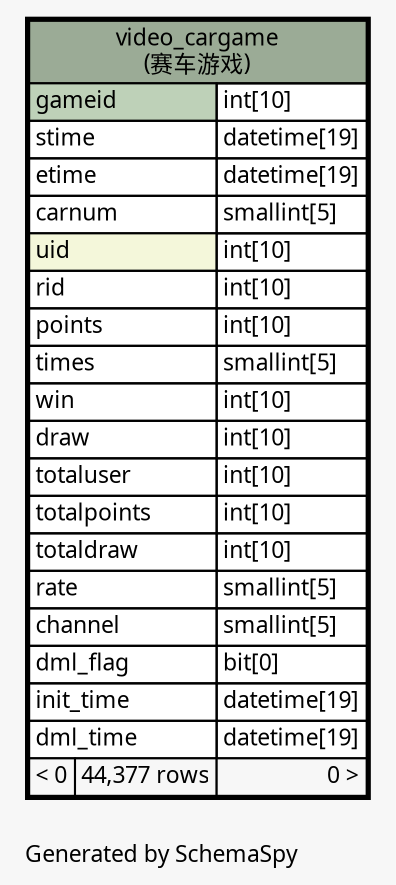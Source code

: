 // dot 2.26.0 on Linux 2.6.32-504.3.3.el6.x86_64
// SchemaSpy rev Unknown
digraph "oneDegreeRelationshipsDiagram" {
  graph [
    rankdir="RL"
    bgcolor="#f7f7f7"
    label="\nGenerated by SchemaSpy"
    labeljust="l"
    nodesep="0.18"
    ranksep="0.46"
    fontname="Microsoft YaHei"
    fontsize="11"
  ];
  node [
    fontname="Microsoft YaHei"
    fontsize="11"
    shape="plaintext"
  ];
  edge [
    arrowsize="0.8"
  ];
  "video_cargame" [
    label=<
    <TABLE BORDER="2" CELLBORDER="1" CELLSPACING="0" BGCOLOR="#ffffff">
      <TR><TD COLSPAN="3" BGCOLOR="#9bab96" ALIGN="CENTER">video_cargame<br/>(赛车游戏)</TD></TR>
      <TR><TD PORT="gameid" COLSPAN="2" BGCOLOR="#bed1b8" ALIGN="LEFT">gameid</TD><TD PORT="gameid.type" ALIGN="LEFT">int[10]</TD></TR>
      <TR><TD PORT="stime" COLSPAN="2" ALIGN="LEFT">stime</TD><TD PORT="stime.type" ALIGN="LEFT">datetime[19]</TD></TR>
      <TR><TD PORT="etime" COLSPAN="2" ALIGN="LEFT">etime</TD><TD PORT="etime.type" ALIGN="LEFT">datetime[19]</TD></TR>
      <TR><TD PORT="carnum" COLSPAN="2" ALIGN="LEFT">carnum</TD><TD PORT="carnum.type" ALIGN="LEFT">smallint[5]</TD></TR>
      <TR><TD PORT="uid" COLSPAN="2" BGCOLOR="#f4f7da" ALIGN="LEFT">uid</TD><TD PORT="uid.type" ALIGN="LEFT">int[10]</TD></TR>
      <TR><TD PORT="rid" COLSPAN="2" ALIGN="LEFT">rid</TD><TD PORT="rid.type" ALIGN="LEFT">int[10]</TD></TR>
      <TR><TD PORT="points" COLSPAN="2" ALIGN="LEFT">points</TD><TD PORT="points.type" ALIGN="LEFT">int[10]</TD></TR>
      <TR><TD PORT="times" COLSPAN="2" ALIGN="LEFT">times</TD><TD PORT="times.type" ALIGN="LEFT">smallint[5]</TD></TR>
      <TR><TD PORT="win" COLSPAN="2" ALIGN="LEFT">win</TD><TD PORT="win.type" ALIGN="LEFT">int[10]</TD></TR>
      <TR><TD PORT="draw" COLSPAN="2" ALIGN="LEFT">draw</TD><TD PORT="draw.type" ALIGN="LEFT">int[10]</TD></TR>
      <TR><TD PORT="totaluser" COLSPAN="2" ALIGN="LEFT">totaluser</TD><TD PORT="totaluser.type" ALIGN="LEFT">int[10]</TD></TR>
      <TR><TD PORT="totalpoints" COLSPAN="2" ALIGN="LEFT">totalpoints</TD><TD PORT="totalpoints.type" ALIGN="LEFT">int[10]</TD></TR>
      <TR><TD PORT="totaldraw" COLSPAN="2" ALIGN="LEFT">totaldraw</TD><TD PORT="totaldraw.type" ALIGN="LEFT">int[10]</TD></TR>
      <TR><TD PORT="rate" COLSPAN="2" ALIGN="LEFT">rate</TD><TD PORT="rate.type" ALIGN="LEFT">smallint[5]</TD></TR>
      <TR><TD PORT="channel" COLSPAN="2" ALIGN="LEFT">channel</TD><TD PORT="channel.type" ALIGN="LEFT">smallint[5]</TD></TR>
      <TR><TD PORT="dml_flag" COLSPAN="2" ALIGN="LEFT">dml_flag</TD><TD PORT="dml_flag.type" ALIGN="LEFT">bit[0]</TD></TR>
      <TR><TD PORT="init_time" COLSPAN="2" ALIGN="LEFT">init_time</TD><TD PORT="init_time.type" ALIGN="LEFT">datetime[19]</TD></TR>
      <TR><TD PORT="dml_time" COLSPAN="2" ALIGN="LEFT">dml_time</TD><TD PORT="dml_time.type" ALIGN="LEFT">datetime[19]</TD></TR>
      <TR><TD ALIGN="LEFT" BGCOLOR="#f7f7f7">&lt; 0</TD><TD ALIGN="RIGHT" BGCOLOR="#f7f7f7">44,377 rows</TD><TD ALIGN="RIGHT" BGCOLOR="#f7f7f7">0 &gt;</TD></TR>
    </TABLE>>
    URL="video_cargame.html"
    tooltip="video_cargame"
  ];
}
